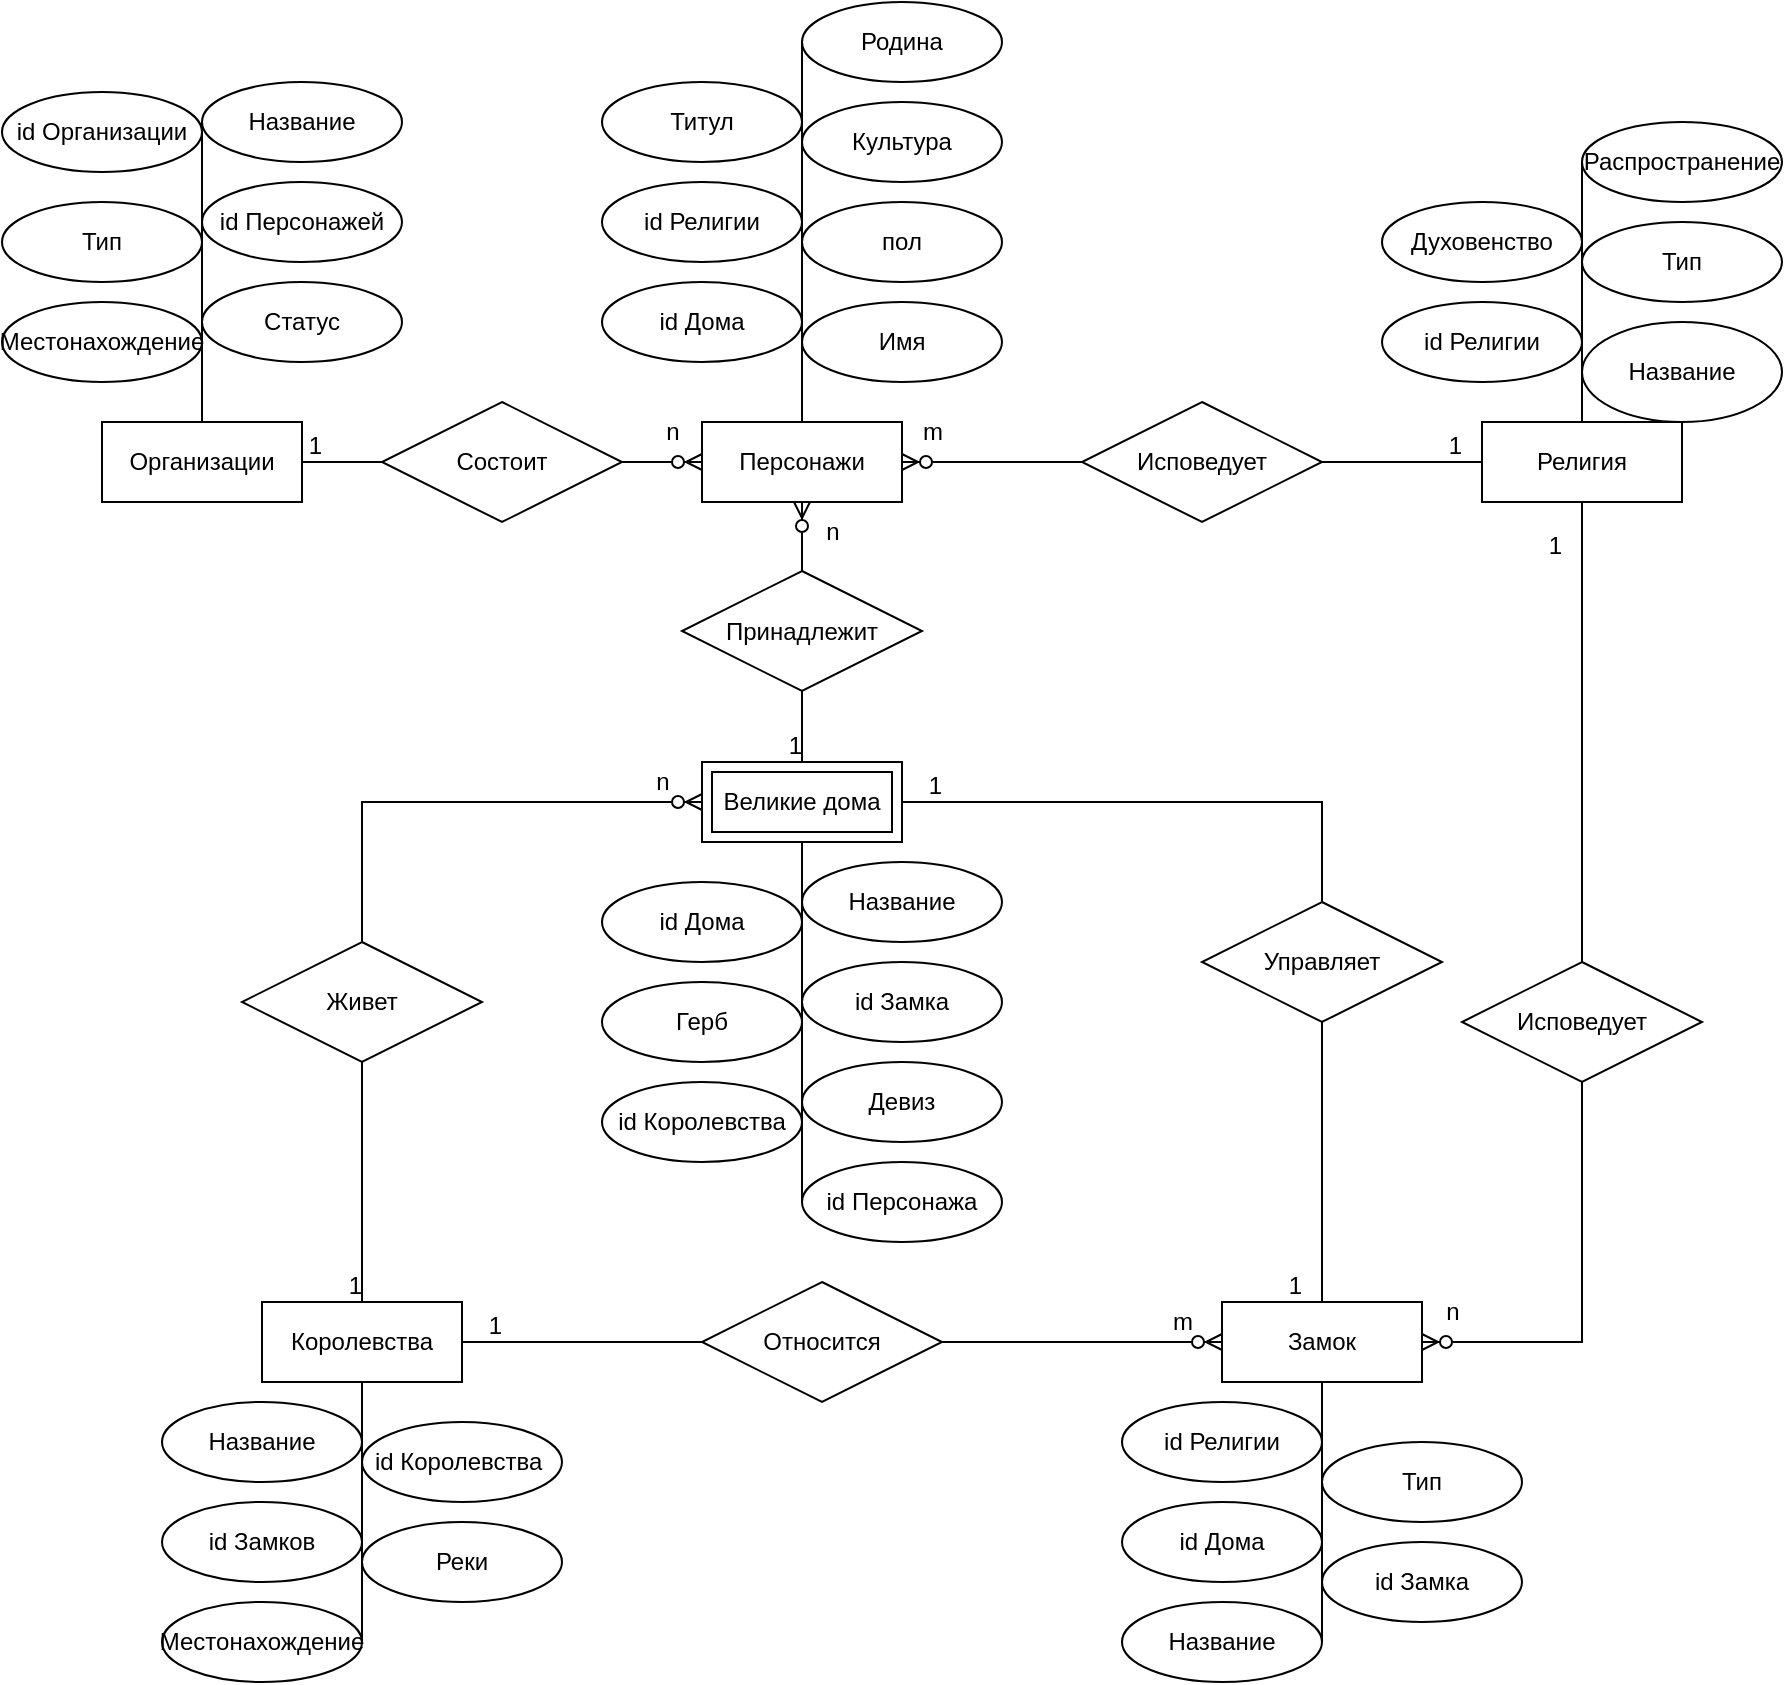 <mxfile version="20.3.0" type="device"><diagram id="ucLnL7kQaeUNhru33ibN" name="Страница 1"><mxGraphModel dx="920" dy="474" grid="1" gridSize="10" guides="1" tooltips="1" connect="1" arrows="1" fold="1" page="1" pageScale="1" pageWidth="827" pageHeight="1169" math="0" shadow="0"><root><mxCell id="0"/><mxCell id="1" parent="0"/><mxCell id="Q2gv54EBKuIB3vCkxrZa-51" value="Великие дома" style="shape=ext;margin=3;double=1;whiteSpace=wrap;html=1;align=center;" vertex="1" parent="1"><mxGeometry x="400" y="650" width="100" height="40" as="geometry"/></mxCell><mxCell id="Q2gv54EBKuIB3vCkxrZa-52" value="" style="endArrow=none;html=1;rounded=0;entryX=0.5;entryY=1;entryDx=0;entryDy=0;exitX=0;exitY=0.5;exitDx=0;exitDy=0;" edge="1" parent="1" source="Q2gv54EBKuIB3vCkxrZa-59" target="Q2gv54EBKuIB3vCkxrZa-51"><mxGeometry relative="1" as="geometry"><mxPoint x="450" y="880" as="sourcePoint"/><mxPoint x="456" y="670" as="targetPoint"/></mxGeometry></mxCell><mxCell id="Q2gv54EBKuIB3vCkxrZa-53" value="Название" style="ellipse;whiteSpace=wrap;html=1;align=center;" vertex="1" parent="1"><mxGeometry x="450" y="700" width="100" height="40" as="geometry"/></mxCell><mxCell id="Q2gv54EBKuIB3vCkxrZa-54" value="id Дома" style="ellipse;whiteSpace=wrap;html=1;align=center;" vertex="1" parent="1"><mxGeometry x="350" y="710" width="100" height="40" as="geometry"/></mxCell><mxCell id="Q2gv54EBKuIB3vCkxrZa-55" value="id Замка" style="ellipse;whiteSpace=wrap;html=1;align=center;" vertex="1" parent="1"><mxGeometry x="450" y="750" width="100" height="40" as="geometry"/></mxCell><mxCell id="Q2gv54EBKuIB3vCkxrZa-56" value="Герб" style="ellipse;whiteSpace=wrap;html=1;align=center;" vertex="1" parent="1"><mxGeometry x="350" y="760" width="100" height="40" as="geometry"/></mxCell><mxCell id="Q2gv54EBKuIB3vCkxrZa-57" value="Девиз" style="ellipse;whiteSpace=wrap;html=1;align=center;" vertex="1" parent="1"><mxGeometry x="450" y="800" width="100" height="40" as="geometry"/></mxCell><mxCell id="Q2gv54EBKuIB3vCkxrZa-58" value="id Королевства" style="ellipse;whiteSpace=wrap;html=1;align=center;" vertex="1" parent="1"><mxGeometry x="350" y="810" width="100" height="40" as="geometry"/></mxCell><mxCell id="Q2gv54EBKuIB3vCkxrZa-59" value="id Персонажа" style="ellipse;whiteSpace=wrap;html=1;align=center;" vertex="1" parent="1"><mxGeometry x="450" y="850" width="100" height="40" as="geometry"/></mxCell><mxCell id="Q2gv54EBKuIB3vCkxrZa-60" value="Персонажи" style="whiteSpace=wrap;html=1;align=center;" vertex="1" parent="1"><mxGeometry x="400" y="480" width="100" height="40" as="geometry"/></mxCell><mxCell id="Q2gv54EBKuIB3vCkxrZa-61" value="" style="endArrow=none;html=1;rounded=0;entryX=0.5;entryY=0;entryDx=0;entryDy=0;exitX=0;exitY=0.5;exitDx=0;exitDy=0;" edge="1" parent="1" source="Q2gv54EBKuIB3vCkxrZa-68" target="Q2gv54EBKuIB3vCkxrZa-60"><mxGeometry relative="1" as="geometry"><mxPoint x="450" y="270" as="sourcePoint"/><mxPoint x="470" y="610" as="targetPoint"/></mxGeometry></mxCell><mxCell id="Q2gv54EBKuIB3vCkxrZa-62" value="Имя" style="ellipse;whiteSpace=wrap;html=1;align=center;" vertex="1" parent="1"><mxGeometry x="450" y="420" width="100" height="40" as="geometry"/></mxCell><mxCell id="Q2gv54EBKuIB3vCkxrZa-63" value="id Дома" style="ellipse;whiteSpace=wrap;html=1;align=center;" vertex="1" parent="1"><mxGeometry x="350" y="410" width="100" height="40" as="geometry"/></mxCell><mxCell id="Q2gv54EBKuIB3vCkxrZa-64" value="пол" style="ellipse;whiteSpace=wrap;html=1;align=center;" vertex="1" parent="1"><mxGeometry x="450" y="370" width="100" height="40" as="geometry"/></mxCell><mxCell id="Q2gv54EBKuIB3vCkxrZa-65" value="id Религии" style="ellipse;whiteSpace=wrap;html=1;align=center;" vertex="1" parent="1"><mxGeometry x="350" y="360" width="100" height="40" as="geometry"/></mxCell><mxCell id="Q2gv54EBKuIB3vCkxrZa-66" value="Культура" style="ellipse;whiteSpace=wrap;html=1;align=center;" vertex="1" parent="1"><mxGeometry x="450" y="320" width="100" height="40" as="geometry"/></mxCell><mxCell id="Q2gv54EBKuIB3vCkxrZa-67" value="Титул" style="ellipse;whiteSpace=wrap;html=1;align=center;" vertex="1" parent="1"><mxGeometry x="350" y="310" width="100" height="40" as="geometry"/></mxCell><mxCell id="Q2gv54EBKuIB3vCkxrZa-68" value="Родина" style="ellipse;whiteSpace=wrap;html=1;align=center;" vertex="1" parent="1"><mxGeometry x="450" y="270" width="100" height="40" as="geometry"/></mxCell><mxCell id="Q2gv54EBKuIB3vCkxrZa-69" value="Королевства" style="whiteSpace=wrap;html=1;align=center;" vertex="1" parent="1"><mxGeometry x="180" y="920" width="100" height="40" as="geometry"/></mxCell><mxCell id="Q2gv54EBKuIB3vCkxrZa-70" value="" style="endArrow=none;html=1;rounded=0;exitX=0.5;exitY=1;exitDx=0;exitDy=0;entryX=1;entryY=0.5;entryDx=0;entryDy=0;" edge="1" parent="1" source="Q2gv54EBKuIB3vCkxrZa-69" target="Q2gv54EBKuIB3vCkxrZa-75"><mxGeometry relative="1" as="geometry"><mxPoint x="-120" y="1180" as="sourcePoint"/><mxPoint x="230" y="1170" as="targetPoint"/></mxGeometry></mxCell><mxCell id="Q2gv54EBKuIB3vCkxrZa-71" value="Название" style="ellipse;whiteSpace=wrap;html=1;align=center;" vertex="1" parent="1"><mxGeometry x="130" y="970" width="100" height="40" as="geometry"/></mxCell><mxCell id="Q2gv54EBKuIB3vCkxrZa-72" value="id Королевства&amp;nbsp;" style="ellipse;whiteSpace=wrap;html=1;align=center;" vertex="1" parent="1"><mxGeometry x="230" y="980" width="100" height="40" as="geometry"/></mxCell><mxCell id="Q2gv54EBKuIB3vCkxrZa-73" value="id Замков" style="ellipse;whiteSpace=wrap;html=1;align=center;" vertex="1" parent="1"><mxGeometry x="130" y="1020" width="100" height="40" as="geometry"/></mxCell><mxCell id="Q2gv54EBKuIB3vCkxrZa-74" value="Реки" style="ellipse;whiteSpace=wrap;html=1;align=center;" vertex="1" parent="1"><mxGeometry x="230" y="1030" width="100" height="40" as="geometry"/></mxCell><mxCell id="Q2gv54EBKuIB3vCkxrZa-75" value="Местонахождение" style="ellipse;whiteSpace=wrap;html=1;align=center;" vertex="1" parent="1"><mxGeometry x="130" y="1070" width="100" height="40" as="geometry"/></mxCell><mxCell id="Q2gv54EBKuIB3vCkxrZa-79" value="Замок" style="whiteSpace=wrap;html=1;align=center;" vertex="1" parent="1"><mxGeometry x="660" y="920" width="100" height="40" as="geometry"/></mxCell><mxCell id="Q2gv54EBKuIB3vCkxrZa-80" value="" style="endArrow=none;html=1;rounded=0;exitX=0.5;exitY=1;exitDx=0;exitDy=0;entryX=1;entryY=0.5;entryDx=0;entryDy=0;" edge="1" parent="1" source="Q2gv54EBKuIB3vCkxrZa-79" target="Q2gv54EBKuIB3vCkxrZa-81"><mxGeometry relative="1" as="geometry"><mxPoint x="340" y="1100" as="sourcePoint"/><mxPoint x="710" y="1130" as="targetPoint"/></mxGeometry></mxCell><mxCell id="Q2gv54EBKuIB3vCkxrZa-81" value="Название" style="ellipse;whiteSpace=wrap;html=1;align=center;" vertex="1" parent="1"><mxGeometry x="610" y="1070" width="100" height="40" as="geometry"/></mxCell><mxCell id="Q2gv54EBKuIB3vCkxrZa-82" value="id Замка" style="ellipse;whiteSpace=wrap;html=1;align=center;" vertex="1" parent="1"><mxGeometry x="710" y="1040" width="100" height="40" as="geometry"/></mxCell><mxCell id="Q2gv54EBKuIB3vCkxrZa-83" value="id Дома" style="ellipse;whiteSpace=wrap;html=1;align=center;" vertex="1" parent="1"><mxGeometry x="610" y="1020" width="100" height="40" as="geometry"/></mxCell><mxCell id="Q2gv54EBKuIB3vCkxrZa-84" value="Религия" style="whiteSpace=wrap;html=1;align=center;" vertex="1" parent="1"><mxGeometry x="790" y="480" width="100" height="40" as="geometry"/></mxCell><mxCell id="Q2gv54EBKuIB3vCkxrZa-85" value="" style="endArrow=none;html=1;rounded=0;exitX=0.5;exitY=0;exitDx=0;exitDy=0;entryX=0;entryY=0.5;entryDx=0;entryDy=0;" edge="1" parent="1" source="Q2gv54EBKuIB3vCkxrZa-84" target="Q2gv54EBKuIB3vCkxrZa-90"><mxGeometry relative="1" as="geometry"><mxPoint x="1000" y="540" as="sourcePoint"/><mxPoint x="840" y="340" as="targetPoint"/></mxGeometry></mxCell><mxCell id="Q2gv54EBKuIB3vCkxrZa-86" value="Название" style="ellipse;whiteSpace=wrap;html=1;align=center;" vertex="1" parent="1"><mxGeometry x="840" y="430" width="100" height="50" as="geometry"/></mxCell><mxCell id="Q2gv54EBKuIB3vCkxrZa-87" value="id Религии" style="ellipse;whiteSpace=wrap;html=1;align=center;" vertex="1" parent="1"><mxGeometry x="740" y="420" width="100" height="40" as="geometry"/></mxCell><mxCell id="Q2gv54EBKuIB3vCkxrZa-88" value="Тип" style="ellipse;whiteSpace=wrap;html=1;align=center;" vertex="1" parent="1"><mxGeometry x="840" y="380" width="100" height="40" as="geometry"/></mxCell><mxCell id="Q2gv54EBKuIB3vCkxrZa-89" value="Духовенство" style="ellipse;whiteSpace=wrap;html=1;align=center;" vertex="1" parent="1"><mxGeometry x="740" y="370" width="100" height="40" as="geometry"/></mxCell><mxCell id="Q2gv54EBKuIB3vCkxrZa-90" value="Распространение" style="ellipse;whiteSpace=wrap;html=1;align=center;" vertex="1" parent="1"><mxGeometry x="840" y="330" width="100" height="40" as="geometry"/></mxCell><mxCell id="Q2gv54EBKuIB3vCkxrZa-91" value="Тип" style="ellipse;whiteSpace=wrap;html=1;align=center;" vertex="1" parent="1"><mxGeometry x="710" y="990" width="100" height="40" as="geometry"/></mxCell><mxCell id="Q2gv54EBKuIB3vCkxrZa-92" value="id Религии" style="ellipse;whiteSpace=wrap;html=1;align=center;" vertex="1" parent="1"><mxGeometry x="610" y="970" width="100" height="40" as="geometry"/></mxCell><mxCell id="Q2gv54EBKuIB3vCkxrZa-93" value="Организации" style="whiteSpace=wrap;html=1;align=center;" vertex="1" parent="1"><mxGeometry x="100" y="480" width="100" height="40" as="geometry"/></mxCell><mxCell id="Q2gv54EBKuIB3vCkxrZa-94" value="" style="endArrow=none;html=1;rounded=0;exitX=0.5;exitY=0;exitDx=0;exitDy=0;entryX=0;entryY=0.5;entryDx=0;entryDy=0;" edge="1" parent="1" source="Q2gv54EBKuIB3vCkxrZa-93" target="Q2gv54EBKuIB3vCkxrZa-95"><mxGeometry relative="1" as="geometry"><mxPoint x="-170" y="560" as="sourcePoint"/><mxPoint x="150" y="730" as="targetPoint"/></mxGeometry></mxCell><mxCell id="Q2gv54EBKuIB3vCkxrZa-95" value="Название" style="ellipse;whiteSpace=wrap;html=1;align=center;" vertex="1" parent="1"><mxGeometry x="150" y="310" width="100" height="40" as="geometry"/></mxCell><mxCell id="Q2gv54EBKuIB3vCkxrZa-96" value="id Организации" style="ellipse;whiteSpace=wrap;html=1;align=center;" vertex="1" parent="1"><mxGeometry x="50" y="315" width="100" height="40" as="geometry"/></mxCell><mxCell id="Q2gv54EBKuIB3vCkxrZa-97" value="id Персонажей" style="ellipse;whiteSpace=wrap;html=1;align=center;" vertex="1" parent="1"><mxGeometry x="150" y="360" width="100" height="40" as="geometry"/></mxCell><mxCell id="Q2gv54EBKuIB3vCkxrZa-98" value="Тип" style="ellipse;whiteSpace=wrap;html=1;align=center;" vertex="1" parent="1"><mxGeometry x="50" y="370" width="100" height="40" as="geometry"/></mxCell><mxCell id="Q2gv54EBKuIB3vCkxrZa-100" value="Статус" style="ellipse;whiteSpace=wrap;html=1;align=center;" vertex="1" parent="1"><mxGeometry x="150" y="410" width="100" height="40" as="geometry"/></mxCell><mxCell id="Q2gv54EBKuIB3vCkxrZa-101" value="Местонахождение" style="ellipse;whiteSpace=wrap;html=1;align=center;" vertex="1" parent="1"><mxGeometry x="50" y="420" width="100" height="40" as="geometry"/></mxCell><mxCell id="Q2gv54EBKuIB3vCkxrZa-102" value="Принадлежит" style="shape=rhombus;perimeter=rhombusPerimeter;whiteSpace=wrap;html=1;align=center;" vertex="1" parent="1"><mxGeometry x="390" y="554.5" width="120" height="60" as="geometry"/></mxCell><mxCell id="Q2gv54EBKuIB3vCkxrZa-103" value="" style="fontSize=12;html=1;endArrow=ERzeroToMany;endFill=1;rounded=0;exitX=0.5;exitY=0;exitDx=0;exitDy=0;entryX=0.5;entryY=1;entryDx=0;entryDy=0;" edge="1" parent="1" source="Q2gv54EBKuIB3vCkxrZa-102" target="Q2gv54EBKuIB3vCkxrZa-60"><mxGeometry width="100" height="100" relative="1" as="geometry"><mxPoint x="670" y="550" as="sourcePoint"/><mxPoint x="770" y="450" as="targetPoint"/></mxGeometry></mxCell><mxCell id="Q2gv54EBKuIB3vCkxrZa-104" value="n" style="text;html=1;align=center;verticalAlign=middle;resizable=0;points=[];autosize=1;strokeColor=none;fillColor=none;" vertex="1" parent="1"><mxGeometry x="450" y="520" width="30" height="30" as="geometry"/></mxCell><mxCell id="Q2gv54EBKuIB3vCkxrZa-105" value="" style="endArrow=none;html=1;rounded=0;exitX=0.5;exitY=1;exitDx=0;exitDy=0;entryX=0.5;entryY=0;entryDx=0;entryDy=0;" edge="1" parent="1" source="Q2gv54EBKuIB3vCkxrZa-102" target="Q2gv54EBKuIB3vCkxrZa-51"><mxGeometry relative="1" as="geometry"><mxPoint x="470" y="520" as="sourcePoint"/><mxPoint x="630" y="520" as="targetPoint"/></mxGeometry></mxCell><mxCell id="Q2gv54EBKuIB3vCkxrZa-106" value="1" style="resizable=0;html=1;align=right;verticalAlign=bottom;" connectable="0" vertex="1" parent="Q2gv54EBKuIB3vCkxrZa-105"><mxGeometry x="1" relative="1" as="geometry"/></mxCell><mxCell id="Q2gv54EBKuIB3vCkxrZa-107" value="Исповедует" style="shape=rhombus;perimeter=rhombusPerimeter;whiteSpace=wrap;html=1;align=center;" vertex="1" parent="1"><mxGeometry x="590" y="470" width="120" height="60" as="geometry"/></mxCell><mxCell id="Q2gv54EBKuIB3vCkxrZa-108" value="" style="fontSize=12;html=1;endArrow=ERzeroToMany;endFill=1;rounded=0;entryX=1;entryY=0.5;entryDx=0;entryDy=0;exitX=0;exitY=0.5;exitDx=0;exitDy=0;" edge="1" parent="1" source="Q2gv54EBKuIB3vCkxrZa-107" target="Q2gv54EBKuIB3vCkxrZa-60"><mxGeometry width="100" height="100" relative="1" as="geometry"><mxPoint x="440" y="520" as="sourcePoint"/><mxPoint x="740" y="670" as="targetPoint"/></mxGeometry></mxCell><mxCell id="Q2gv54EBKuIB3vCkxrZa-109" value="m" style="text;html=1;align=center;verticalAlign=middle;resizable=0;points=[];autosize=1;strokeColor=none;fillColor=none;" vertex="1" parent="1"><mxGeometry x="500" y="470" width="30" height="30" as="geometry"/></mxCell><mxCell id="Q2gv54EBKuIB3vCkxrZa-110" value="" style="endArrow=none;html=1;rounded=0;exitX=1;exitY=0.5;exitDx=0;exitDy=0;entryX=0;entryY=0.5;entryDx=0;entryDy=0;" edge="1" parent="1" source="Q2gv54EBKuIB3vCkxrZa-107" target="Q2gv54EBKuIB3vCkxrZa-84"><mxGeometry relative="1" as="geometry"><mxPoint x="740" y="500" as="sourcePoint"/><mxPoint x="730" y="530" as="targetPoint"/></mxGeometry></mxCell><mxCell id="Q2gv54EBKuIB3vCkxrZa-111" value="1" style="resizable=0;html=1;align=right;verticalAlign=bottom;" connectable="0" vertex="1" parent="Q2gv54EBKuIB3vCkxrZa-110"><mxGeometry x="1" relative="1" as="geometry"><mxPoint x="-10" as="offset"/></mxGeometry></mxCell><mxCell id="Q2gv54EBKuIB3vCkxrZa-112" value="Исповедует" style="shape=rhombus;perimeter=rhombusPerimeter;whiteSpace=wrap;html=1;align=center;" vertex="1" parent="1"><mxGeometry x="780" y="750" width="120" height="60" as="geometry"/></mxCell><mxCell id="Q2gv54EBKuIB3vCkxrZa-113" value="" style="endArrow=none;html=1;rounded=0;exitX=0.5;exitY=0;exitDx=0;exitDy=0;entryX=0.5;entryY=1;entryDx=0;entryDy=0;edgeStyle=orthogonalEdgeStyle;" edge="1" parent="1" source="Q2gv54EBKuIB3vCkxrZa-112" target="Q2gv54EBKuIB3vCkxrZa-84"><mxGeometry relative="1" as="geometry"><mxPoint x="709.96" y="760" as="sourcePoint"/><mxPoint x="779.96" y="540" as="targetPoint"/></mxGeometry></mxCell><mxCell id="Q2gv54EBKuIB3vCkxrZa-114" value="1" style="resizable=0;html=1;align=right;verticalAlign=bottom;" connectable="0" vertex="1" parent="Q2gv54EBKuIB3vCkxrZa-113"><mxGeometry x="1" relative="1" as="geometry"><mxPoint x="-10" y="30" as="offset"/></mxGeometry></mxCell><mxCell id="Q2gv54EBKuIB3vCkxrZa-117" value="Относится" style="shape=rhombus;perimeter=rhombusPerimeter;whiteSpace=wrap;html=1;align=center;" vertex="1" parent="1"><mxGeometry x="400" y="910" width="120" height="60" as="geometry"/></mxCell><mxCell id="Q2gv54EBKuIB3vCkxrZa-118" value="" style="fontSize=12;html=1;endArrow=ERzeroToMany;endFill=1;rounded=0;exitX=0.5;exitY=1;exitDx=0;exitDy=0;entryX=1;entryY=0.5;entryDx=0;entryDy=0;edgeStyle=orthogonalEdgeStyle;" edge="1" parent="1" source="Q2gv54EBKuIB3vCkxrZa-112" target="Q2gv54EBKuIB3vCkxrZa-79"><mxGeometry width="100" height="100" relative="1" as="geometry"><mxPoint x="510" y="800" as="sourcePoint"/><mxPoint x="610" y="700" as="targetPoint"/></mxGeometry></mxCell><mxCell id="Q2gv54EBKuIB3vCkxrZa-119" value="n" style="text;html=1;align=center;verticalAlign=middle;resizable=0;points=[];autosize=1;strokeColor=none;fillColor=none;" vertex="1" parent="1"><mxGeometry x="760" y="910" width="30" height="30" as="geometry"/></mxCell><mxCell id="Q2gv54EBKuIB3vCkxrZa-120" value="" style="endArrow=none;html=1;rounded=0;entryX=1;entryY=0.5;entryDx=0;entryDy=0;" edge="1" parent="1" source="Q2gv54EBKuIB3vCkxrZa-117" target="Q2gv54EBKuIB3vCkxrZa-69"><mxGeometry relative="1" as="geometry"><mxPoint x="350" y="1040" as="sourcePoint"/><mxPoint x="510" y="1040" as="targetPoint"/></mxGeometry></mxCell><mxCell id="Q2gv54EBKuIB3vCkxrZa-121" value="1" style="resizable=0;html=1;align=right;verticalAlign=bottom;" connectable="0" vertex="1" parent="Q2gv54EBKuIB3vCkxrZa-120"><mxGeometry x="1" relative="1" as="geometry"><mxPoint x="20" as="offset"/></mxGeometry></mxCell><mxCell id="Q2gv54EBKuIB3vCkxrZa-122" value="" style="edgeStyle=entityRelationEdgeStyle;fontSize=12;html=1;endArrow=ERzeroToMany;endFill=1;rounded=0;exitX=1;exitY=0.5;exitDx=0;exitDy=0;entryX=0;entryY=0.5;entryDx=0;entryDy=0;" edge="1" parent="1" source="Q2gv54EBKuIB3vCkxrZa-117" target="Q2gv54EBKuIB3vCkxrZa-79"><mxGeometry width="100" height="100" relative="1" as="geometry"><mxPoint x="510" y="920" as="sourcePoint"/><mxPoint x="610" y="820" as="targetPoint"/></mxGeometry></mxCell><mxCell id="Q2gv54EBKuIB3vCkxrZa-123" value="m" style="text;html=1;align=center;verticalAlign=middle;resizable=0;points=[];autosize=1;strokeColor=none;fillColor=none;" vertex="1" parent="1"><mxGeometry x="625" y="915" width="30" height="30" as="geometry"/></mxCell><mxCell id="Q2gv54EBKuIB3vCkxrZa-124" value="Управляет" style="shape=rhombus;perimeter=rhombusPerimeter;whiteSpace=wrap;html=1;align=center;" vertex="1" parent="1"><mxGeometry x="650" y="720" width="120" height="60" as="geometry"/></mxCell><mxCell id="Q2gv54EBKuIB3vCkxrZa-125" value="" style="endArrow=none;html=1;rounded=0;entryX=0.5;entryY=0;entryDx=0;entryDy=0;exitX=0.5;exitY=1;exitDx=0;exitDy=0;" edge="1" parent="1" source="Q2gv54EBKuIB3vCkxrZa-124" target="Q2gv54EBKuIB3vCkxrZa-79"><mxGeometry relative="1" as="geometry"><mxPoint x="630" y="790" as="sourcePoint"/><mxPoint x="790" y="790" as="targetPoint"/></mxGeometry></mxCell><mxCell id="Q2gv54EBKuIB3vCkxrZa-126" value="1" style="resizable=0;html=1;align=right;verticalAlign=bottom;" connectable="0" vertex="1" parent="Q2gv54EBKuIB3vCkxrZa-125"><mxGeometry x="1" relative="1" as="geometry"><mxPoint x="-10" as="offset"/></mxGeometry></mxCell><mxCell id="Q2gv54EBKuIB3vCkxrZa-127" value="" style="endArrow=none;html=1;rounded=0;exitX=0.5;exitY=0;exitDx=0;exitDy=0;entryX=1;entryY=0.5;entryDx=0;entryDy=0;edgeStyle=orthogonalEdgeStyle;" edge="1" parent="1" source="Q2gv54EBKuIB3vCkxrZa-124" target="Q2gv54EBKuIB3vCkxrZa-51"><mxGeometry relative="1" as="geometry"><mxPoint x="630" y="790" as="sourcePoint"/><mxPoint x="790" y="790" as="targetPoint"/></mxGeometry></mxCell><mxCell id="Q2gv54EBKuIB3vCkxrZa-128" value="1" style="resizable=0;html=1;align=right;verticalAlign=bottom;" connectable="0" vertex="1" parent="Q2gv54EBKuIB3vCkxrZa-127"><mxGeometry x="1" relative="1" as="geometry"><mxPoint x="20" as="offset"/></mxGeometry></mxCell><mxCell id="Q2gv54EBKuIB3vCkxrZa-129" value="Живет" style="shape=rhombus;perimeter=rhombusPerimeter;whiteSpace=wrap;html=1;align=center;" vertex="1" parent="1"><mxGeometry x="170" y="740" width="120" height="60" as="geometry"/></mxCell><mxCell id="Q2gv54EBKuIB3vCkxrZa-130" value="" style="endArrow=none;html=1;rounded=0;exitX=0.5;exitY=1;exitDx=0;exitDy=0;entryX=0.5;entryY=0;entryDx=0;entryDy=0;" edge="1" parent="1" source="Q2gv54EBKuIB3vCkxrZa-129" target="Q2gv54EBKuIB3vCkxrZa-69"><mxGeometry relative="1" as="geometry"><mxPoint x="410" y="850" as="sourcePoint"/><mxPoint x="570" y="850" as="targetPoint"/></mxGeometry></mxCell><mxCell id="Q2gv54EBKuIB3vCkxrZa-131" value="1" style="resizable=0;html=1;align=right;verticalAlign=bottom;" connectable="0" vertex="1" parent="Q2gv54EBKuIB3vCkxrZa-130"><mxGeometry x="1" relative="1" as="geometry"/></mxCell><mxCell id="Q2gv54EBKuIB3vCkxrZa-132" value="" style="edgeStyle=orthogonalEdgeStyle;fontSize=12;html=1;endArrow=ERzeroToMany;endFill=1;rounded=0;exitX=0.5;exitY=0;exitDx=0;exitDy=0;entryX=0;entryY=0.5;entryDx=0;entryDy=0;" edge="1" parent="1" source="Q2gv54EBKuIB3vCkxrZa-129" target="Q2gv54EBKuIB3vCkxrZa-51"><mxGeometry width="100" height="100" relative="1" as="geometry"><mxPoint x="440" y="900" as="sourcePoint"/><mxPoint x="540" y="800" as="targetPoint"/></mxGeometry></mxCell><mxCell id="Q2gv54EBKuIB3vCkxrZa-133" value="n" style="text;html=1;align=center;verticalAlign=middle;resizable=0;points=[];autosize=1;strokeColor=none;fillColor=none;" vertex="1" parent="1"><mxGeometry x="365" y="645" width="30" height="30" as="geometry"/></mxCell><mxCell id="Q2gv54EBKuIB3vCkxrZa-134" value="Состоит" style="shape=rhombus;perimeter=rhombusPerimeter;whiteSpace=wrap;html=1;align=center;" vertex="1" parent="1"><mxGeometry x="240" y="470" width="120" height="60" as="geometry"/></mxCell><mxCell id="Q2gv54EBKuIB3vCkxrZa-136" value="" style="endArrow=none;html=1;rounded=0;entryX=1;entryY=0.5;entryDx=0;entryDy=0;exitX=0;exitY=0.5;exitDx=0;exitDy=0;" edge="1" parent="1" source="Q2gv54EBKuIB3vCkxrZa-134" target="Q2gv54EBKuIB3vCkxrZa-93"><mxGeometry relative="1" as="geometry"><mxPoint x="220" y="410" as="sourcePoint"/><mxPoint x="380" y="410" as="targetPoint"/></mxGeometry></mxCell><mxCell id="Q2gv54EBKuIB3vCkxrZa-137" value="1" style="resizable=0;html=1;align=right;verticalAlign=bottom;" connectable="0" vertex="1" parent="Q2gv54EBKuIB3vCkxrZa-136"><mxGeometry x="1" relative="1" as="geometry"><mxPoint x="10" as="offset"/></mxGeometry></mxCell><mxCell id="Q2gv54EBKuIB3vCkxrZa-138" value="" style="edgeStyle=entityRelationEdgeStyle;fontSize=12;html=1;endArrow=ERzeroToMany;endFill=1;rounded=0;exitX=1;exitY=0.5;exitDx=0;exitDy=0;entryX=0;entryY=0.5;entryDx=0;entryDy=0;" edge="1" parent="1" source="Q2gv54EBKuIB3vCkxrZa-134" target="Q2gv54EBKuIB3vCkxrZa-60"><mxGeometry width="100" height="100" relative="1" as="geometry"><mxPoint x="400" y="500" as="sourcePoint"/><mxPoint x="500" y="400" as="targetPoint"/></mxGeometry></mxCell><mxCell id="Q2gv54EBKuIB3vCkxrZa-139" value="n" style="text;html=1;align=center;verticalAlign=middle;resizable=0;points=[];autosize=1;strokeColor=none;fillColor=none;" vertex="1" parent="1"><mxGeometry x="370" y="470" width="30" height="30" as="geometry"/></mxCell></root></mxGraphModel></diagram></mxfile>